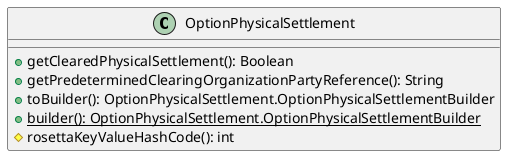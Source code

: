 @startuml

    class OptionPhysicalSettlement [[OptionPhysicalSettlement.html]] {
        +getClearedPhysicalSettlement(): Boolean
        +getPredeterminedClearingOrganizationPartyReference(): String
        +toBuilder(): OptionPhysicalSettlement.OptionPhysicalSettlementBuilder
        {static} +builder(): OptionPhysicalSettlement.OptionPhysicalSettlementBuilder
        #rosettaKeyValueHashCode(): int
    }

@enduml
